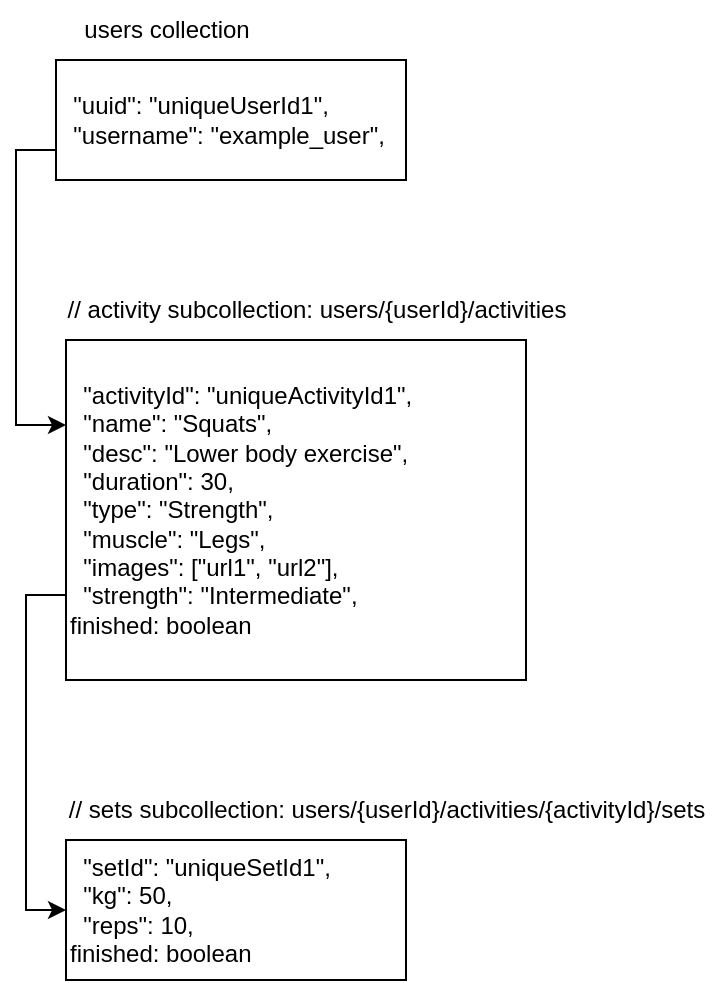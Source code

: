 <mxfile version="22.1.7" type="github">
  <diagram name="Page-1" id="TD_NhwHEzrLlLnmRC9R1">
    <mxGraphModel dx="955" dy="485" grid="1" gridSize="10" guides="1" tooltips="1" connect="1" arrows="1" fold="1" page="1" pageScale="1" pageWidth="827" pageHeight="1169" math="0" shadow="0">
      <root>
        <mxCell id="0" />
        <mxCell id="1" parent="0" />
        <mxCell id="1_sCgLwZF15BT1TkICwS-7" style="edgeStyle=orthogonalEdgeStyle;rounded=0;orthogonalLoop=1;jettySize=auto;html=1;entryX=0;entryY=0.25;entryDx=0;entryDy=0;exitX=0;exitY=0.75;exitDx=0;exitDy=0;" edge="1" parent="1" source="1_sCgLwZF15BT1TkICwS-1" target="1_sCgLwZF15BT1TkICwS-3">
          <mxGeometry relative="1" as="geometry" />
        </mxCell>
        <mxCell id="1_sCgLwZF15BT1TkICwS-1" value="&lt;div&gt;&lt;br&gt;&lt;/div&gt;&lt;div&gt;&amp;nbsp; &quot;uuid&quot;: &quot;uniqueUserId1&quot;,&lt;/div&gt;&lt;div&gt;&amp;nbsp; &quot;username&quot;: &quot;example_user&quot;,&lt;/div&gt;&lt;div&gt;&lt;br&gt;&lt;/div&gt;" style="rounded=0;whiteSpace=wrap;html=1;align=left;" vertex="1" parent="1">
          <mxGeometry x="145" y="80" width="175" height="60" as="geometry" />
        </mxCell>
        <mxCell id="1_sCgLwZF15BT1TkICwS-2" value="users collection" style="text;html=1;align=center;verticalAlign=middle;resizable=0;points=[];autosize=1;strokeColor=none;fillColor=none;" vertex="1" parent="1">
          <mxGeometry x="145" y="50" width="110" height="30" as="geometry" />
        </mxCell>
        <mxCell id="1_sCgLwZF15BT1TkICwS-8" style="edgeStyle=orthogonalEdgeStyle;rounded=0;orthogonalLoop=1;jettySize=auto;html=1;entryX=0;entryY=0.5;entryDx=0;entryDy=0;exitX=0;exitY=0.75;exitDx=0;exitDy=0;" edge="1" parent="1" source="1_sCgLwZF15BT1TkICwS-3" target="1_sCgLwZF15BT1TkICwS-5">
          <mxGeometry relative="1" as="geometry" />
        </mxCell>
        <mxCell id="1_sCgLwZF15BT1TkICwS-3" value="&lt;div&gt;&amp;nbsp; &quot;activityId&quot;: &quot;uniqueActivityId1&quot;,&lt;/div&gt;&lt;div&gt;&amp;nbsp; &quot;name&quot;: &quot;Squats&quot;,&lt;/div&gt;&lt;div&gt;&amp;nbsp; &quot;desc&quot;: &quot;Lower body exercise&quot;,&lt;/div&gt;&lt;div&gt;&amp;nbsp; &quot;duration&quot;: 30,&lt;/div&gt;&lt;div&gt;&amp;nbsp; &quot;type&quot;: &quot;Strength&quot;,&lt;/div&gt;&lt;div&gt;&amp;nbsp; &quot;muscle&quot;: &quot;Legs&quot;,&lt;/div&gt;&lt;div&gt;&amp;nbsp; &quot;images&quot;: [&quot;url1&quot;, &quot;url2&quot;],&lt;/div&gt;&lt;div&gt;&amp;nbsp; &quot;strength&quot;: &quot;Intermediate&quot;,&lt;/div&gt;&lt;div&gt;finished: boolean&lt;/div&gt;" style="rounded=0;whiteSpace=wrap;html=1;align=left;" vertex="1" parent="1">
          <mxGeometry x="150" y="220" width="230" height="170" as="geometry" />
        </mxCell>
        <mxCell id="1_sCgLwZF15BT1TkICwS-4" value="// activity subcollection: users/{userId}/activities" style="text;html=1;align=center;verticalAlign=middle;resizable=0;points=[];autosize=1;strokeColor=none;fillColor=none;" vertex="1" parent="1">
          <mxGeometry x="140" y="190" width="270" height="30" as="geometry" />
        </mxCell>
        <mxCell id="1_sCgLwZF15BT1TkICwS-5" value="&lt;div&gt;&amp;nbsp; &quot;setId&quot;: &quot;uniqueSetId1&quot;,&lt;/div&gt;&lt;div&gt;&amp;nbsp; &quot;kg&quot;: 50,&lt;/div&gt;&lt;div&gt;&amp;nbsp; &quot;reps&quot;: 10,&amp;nbsp;&lt;/div&gt;&lt;div style=&quot;&quot;&gt;finished: boolean&lt;/div&gt;" style="rounded=0;whiteSpace=wrap;html=1;align=left;" vertex="1" parent="1">
          <mxGeometry x="150" y="470" width="170" height="70" as="geometry" />
        </mxCell>
        <mxCell id="1_sCgLwZF15BT1TkICwS-6" value="// sets subcollection: users/{userId}/activities/{activityId}/sets" style="text;html=1;align=center;verticalAlign=middle;resizable=0;points=[];autosize=1;strokeColor=none;fillColor=none;" vertex="1" parent="1">
          <mxGeometry x="140" y="440" width="340" height="30" as="geometry" />
        </mxCell>
      </root>
    </mxGraphModel>
  </diagram>
</mxfile>
